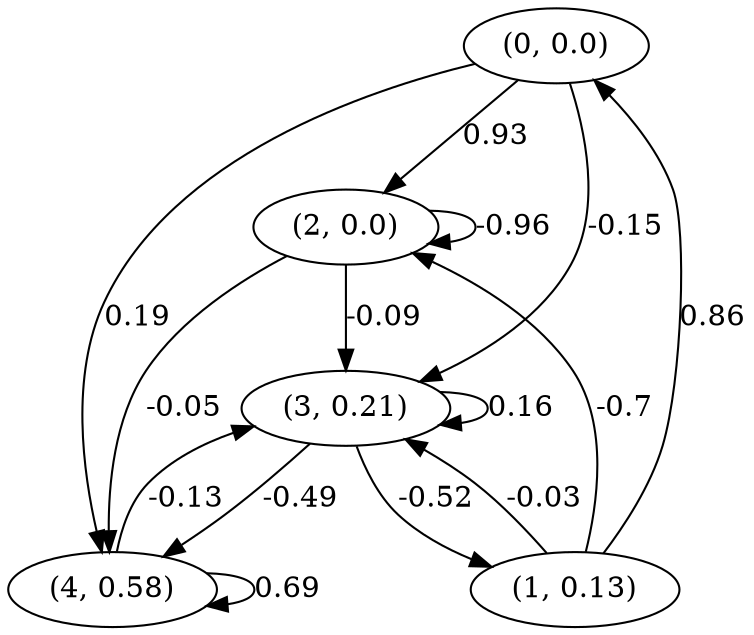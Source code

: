 digraph {
    0 [ label = "(0, 0.0)" ]
    1 [ label = "(1, 0.13)" ]
    2 [ label = "(2, 0.0)" ]
    3 [ label = "(3, 0.21)" ]
    4 [ label = "(4, 0.58)" ]
    2 -> 2 [ label = "-0.96" ]
    3 -> 3 [ label = "0.16" ]
    4 -> 4 [ label = "0.69" ]
    1 -> 0 [ label = "0.86" ]
    3 -> 1 [ label = "-0.52" ]
    0 -> 2 [ label = "0.93" ]
    1 -> 2 [ label = "-0.7" ]
    0 -> 3 [ label = "-0.15" ]
    1 -> 3 [ label = "-0.03" ]
    2 -> 3 [ label = "-0.09" ]
    4 -> 3 [ label = "-0.13" ]
    0 -> 4 [ label = "0.19" ]
    2 -> 4 [ label = "-0.05" ]
    3 -> 4 [ label = "-0.49" ]
}

